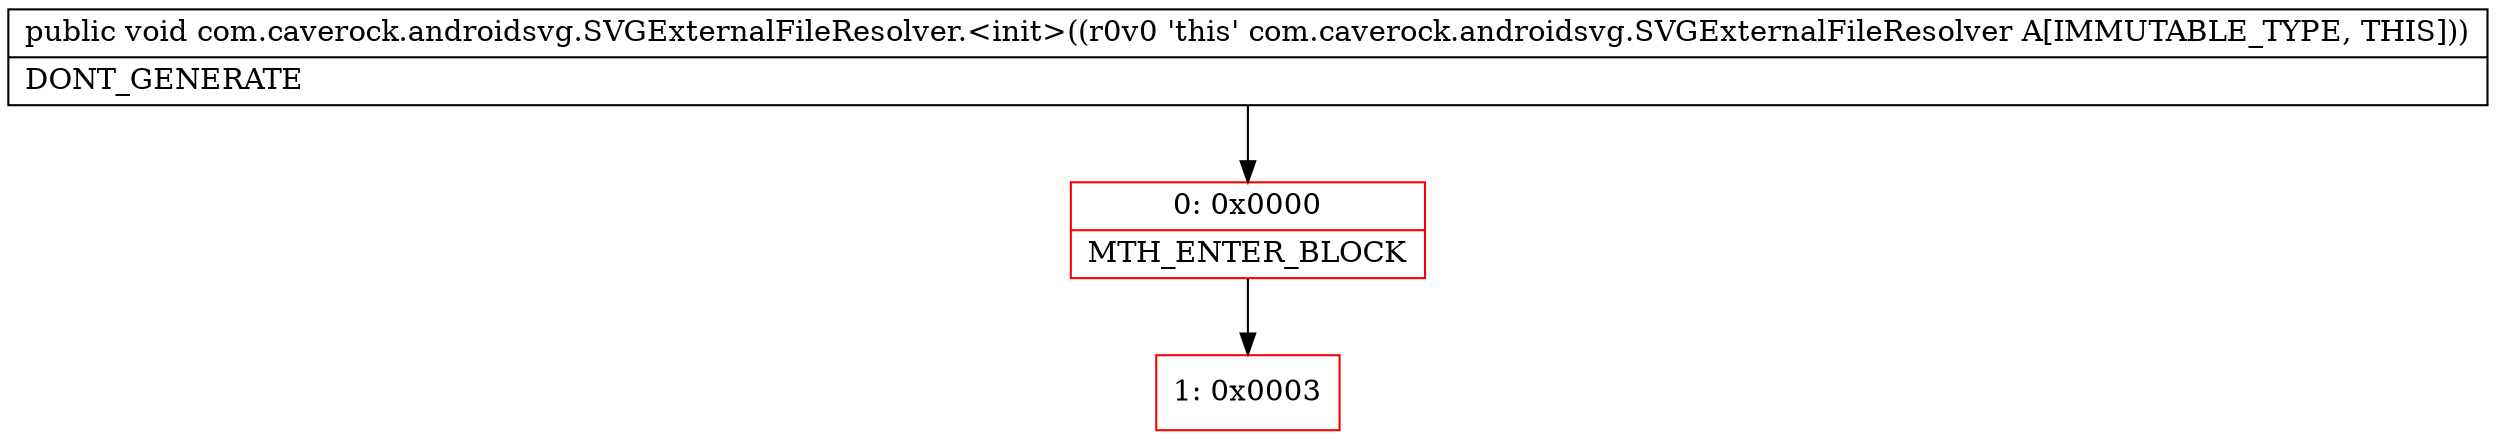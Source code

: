 digraph "CFG forcom.caverock.androidsvg.SVGExternalFileResolver.\<init\>()V" {
subgraph cluster_Region_833334798 {
label = "R(0)";
node [shape=record,color=blue];
}
Node_0 [shape=record,color=red,label="{0\:\ 0x0000|MTH_ENTER_BLOCK\l}"];
Node_1 [shape=record,color=red,label="{1\:\ 0x0003}"];
MethodNode[shape=record,label="{public void com.caverock.androidsvg.SVGExternalFileResolver.\<init\>((r0v0 'this' com.caverock.androidsvg.SVGExternalFileResolver A[IMMUTABLE_TYPE, THIS]))  | DONT_GENERATE\l}"];
MethodNode -> Node_0;
Node_0 -> Node_1;
}

